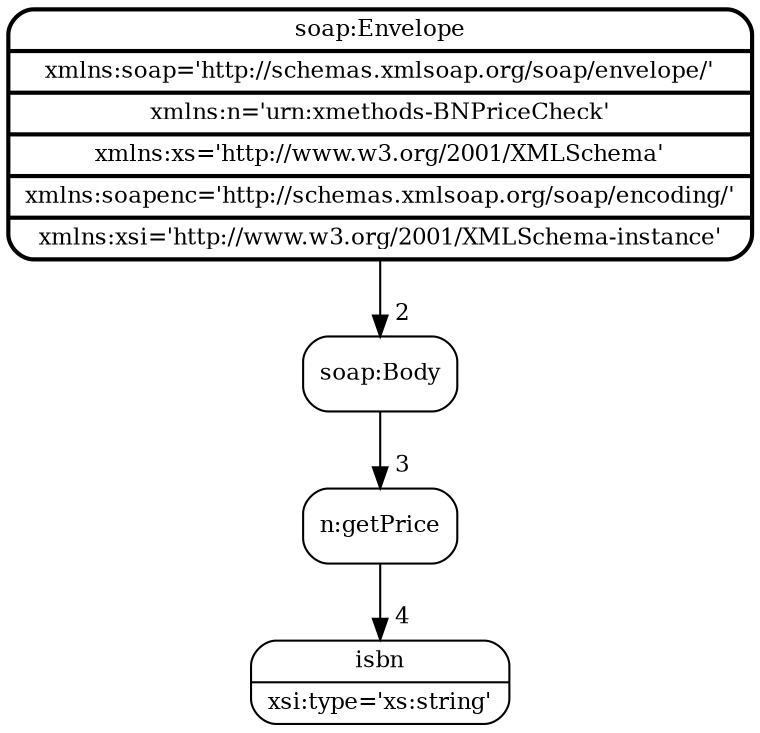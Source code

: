 digraph G {
// Diagram source, tuned for GraphViz 2.38 on Windows
  margin=0.0
  node[fontsize=11.0]
  edge[labeldistance=1.5 labelangle=-45.0 fontsize=11.0]
//
  rankdir=TD
  node[shape=Mrecord]
  struct1[label="{<f0>soap:Envelope| xmlns:soap='http://schemas.xmlsoap.org/soap/envelope/'| xmlns:n='urn:xmethods-BNPriceCheck'| xmlns:xs='http://www.w3.org/2001/XMLSchema'| xmlns:soapenc='http://schemas.xmlsoap.org/soap/encoding/'| xmlns:xsi='http://www.w3.org/2001/XMLSchema-instance' } "];
  struct1 [style=bold];
  struct2[label="{<f0>soap:Body}"];
  struct1 -> struct2:f0 [headlabel="2"]
  struct3[label="{ <f0>n:getPrice } "];
  struct2 -> struct3:f0 [headlabel="3"]
  struct4[label="{<f0>isbn| xsi:type='xs:string'}"];
  struct3 -> struct4:f0 [headlabel="4"]
}
